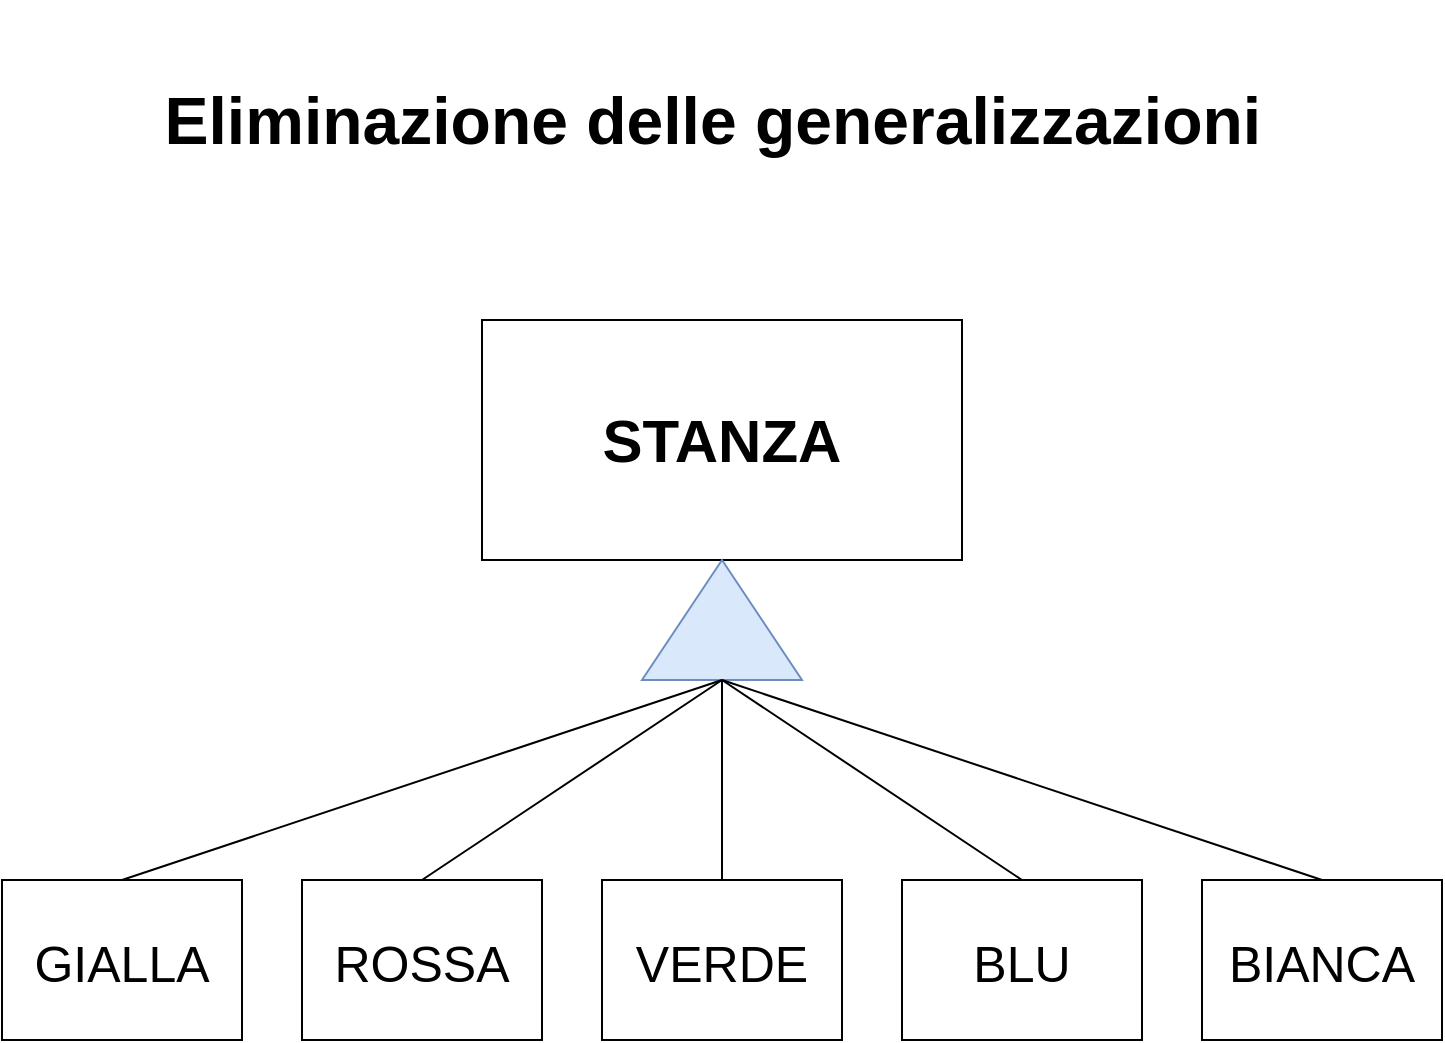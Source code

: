 <mxfile version="20.8.20" type="device" pages="4"><diagram name="Page-1" id="qrgnbnVruDsQ5BpUFDlV"><mxGraphModel dx="914" dy="682" grid="1" gridSize="10" guides="1" tooltips="1" connect="1" arrows="1" fold="1" page="1" pageScale="1" pageWidth="827" pageHeight="1169" math="0" shadow="0"><root><mxCell id="0"/><mxCell id="1" parent="0"/><mxCell id="Mf8e0CF9A1NFDfH1SVFF-1" value="" style="rounded=0;whiteSpace=wrap;html=1;" vertex="1" parent="1"><mxGeometry x="280" y="240" width="240" height="120" as="geometry"/></mxCell><mxCell id="Mf8e0CF9A1NFDfH1SVFF-2" value="" style="rounded=0;whiteSpace=wrap;html=1;" vertex="1" parent="1"><mxGeometry x="40" y="520" width="120" height="80" as="geometry"/></mxCell><mxCell id="Mf8e0CF9A1NFDfH1SVFF-4" value="" style="triangle;whiteSpace=wrap;html=1;rotation=-90;fillColor=#dae8fc;strokeColor=#6c8ebf;" vertex="1" parent="1"><mxGeometry x="370" y="350" width="60" height="80" as="geometry"/></mxCell><mxCell id="Mf8e0CF9A1NFDfH1SVFF-5" value="" style="rounded=0;whiteSpace=wrap;html=1;" vertex="1" parent="1"><mxGeometry x="340" y="520" width="120" height="80" as="geometry"/></mxCell><mxCell id="Mf8e0CF9A1NFDfH1SVFF-6" value="" style="rounded=0;whiteSpace=wrap;html=1;" vertex="1" parent="1"><mxGeometry x="490" y="520" width="120" height="80" as="geometry"/></mxCell><mxCell id="Mf8e0CF9A1NFDfH1SVFF-7" value="" style="rounded=0;whiteSpace=wrap;html=1;" vertex="1" parent="1"><mxGeometry x="190" y="520" width="120" height="80" as="geometry"/></mxCell><mxCell id="Mf8e0CF9A1NFDfH1SVFF-8" value="" style="rounded=0;whiteSpace=wrap;html=1;" vertex="1" parent="1"><mxGeometry x="640" y="520" width="120" height="80" as="geometry"/></mxCell><mxCell id="Mf8e0CF9A1NFDfH1SVFF-13" value="" style="endArrow=none;html=1;rounded=0;entryX=0;entryY=0.5;entryDx=0;entryDy=0;exitX=0.5;exitY=0;exitDx=0;exitDy=0;" edge="1" parent="1" source="Mf8e0CF9A1NFDfH1SVFF-5" target="Mf8e0CF9A1NFDfH1SVFF-4"><mxGeometry width="50" height="50" relative="1" as="geometry"><mxPoint x="420" y="510" as="sourcePoint"/><mxPoint x="450" y="490" as="targetPoint"/></mxGeometry></mxCell><mxCell id="Mf8e0CF9A1NFDfH1SVFF-14" value="" style="endArrow=none;html=1;rounded=0;exitX=0.5;exitY=0;exitDx=0;exitDy=0;" edge="1" parent="1" source="Mf8e0CF9A1NFDfH1SVFF-8"><mxGeometry width="50" height="50" relative="1" as="geometry"><mxPoint x="400" y="540" as="sourcePoint"/><mxPoint x="400" y="420" as="targetPoint"/></mxGeometry></mxCell><mxCell id="Mf8e0CF9A1NFDfH1SVFF-15" value="" style="endArrow=none;html=1;rounded=0;entryX=0;entryY=0.5;entryDx=0;entryDy=0;exitX=0.5;exitY=0;exitDx=0;exitDy=0;" edge="1" parent="1" source="Mf8e0CF9A1NFDfH1SVFF-6" target="Mf8e0CF9A1NFDfH1SVFF-4"><mxGeometry width="50" height="50" relative="1" as="geometry"><mxPoint x="400" y="540" as="sourcePoint"/><mxPoint x="450" y="490" as="targetPoint"/></mxGeometry></mxCell><mxCell id="Mf8e0CF9A1NFDfH1SVFF-16" value="" style="endArrow=none;html=1;rounded=0;entryX=0;entryY=0.5;entryDx=0;entryDy=0;exitX=0.5;exitY=0;exitDx=0;exitDy=0;" edge="1" parent="1" source="Mf8e0CF9A1NFDfH1SVFF-7" target="Mf8e0CF9A1NFDfH1SVFF-4"><mxGeometry width="50" height="50" relative="1" as="geometry"><mxPoint x="400" y="540" as="sourcePoint"/><mxPoint x="450" y="490" as="targetPoint"/></mxGeometry></mxCell><mxCell id="Mf8e0CF9A1NFDfH1SVFF-17" value="" style="endArrow=none;html=1;rounded=0;entryX=0;entryY=0.5;entryDx=0;entryDy=0;exitX=0.5;exitY=0;exitDx=0;exitDy=0;" edge="1" parent="1" source="Mf8e0CF9A1NFDfH1SVFF-2" target="Mf8e0CF9A1NFDfH1SVFF-4"><mxGeometry width="50" height="50" relative="1" as="geometry"><mxPoint x="320" y="480" as="sourcePoint"/><mxPoint x="450" y="490" as="targetPoint"/></mxGeometry></mxCell><mxCell id="Mf8e0CF9A1NFDfH1SVFF-18" value="STANZA" style="text;html=1;strokeColor=none;fillColor=none;align=center;verticalAlign=middle;whiteSpace=wrap;rounded=0;fontStyle=1;fontSize=30;" vertex="1" parent="1"><mxGeometry x="280" y="240" width="240" height="120" as="geometry"/></mxCell><mxCell id="Mf8e0CF9A1NFDfH1SVFF-19" value="&lt;font style=&quot;font-size: 25px;&quot;&gt;GIALLA&lt;/font&gt;" style="text;html=1;strokeColor=none;fillColor=none;align=center;verticalAlign=middle;whiteSpace=wrap;rounded=0;fontSize=30;" vertex="1" parent="1"><mxGeometry x="40" y="520" width="120" height="80" as="geometry"/></mxCell><mxCell id="Mf8e0CF9A1NFDfH1SVFF-20" value="&lt;font style=&quot;font-size: 25px;&quot;&gt;ROSSA&lt;/font&gt;" style="text;html=1;strokeColor=none;fillColor=none;align=center;verticalAlign=middle;whiteSpace=wrap;rounded=0;fontSize=30;" vertex="1" parent="1"><mxGeometry x="190" y="520" width="120" height="80" as="geometry"/></mxCell><mxCell id="Mf8e0CF9A1NFDfH1SVFF-21" value="&lt;font style=&quot;font-size: 25px;&quot;&gt;VERDE&lt;/font&gt;" style="text;html=1;strokeColor=none;fillColor=none;align=center;verticalAlign=middle;whiteSpace=wrap;rounded=0;fontSize=30;" vertex="1" parent="1"><mxGeometry x="340" y="520" width="120" height="80" as="geometry"/></mxCell><mxCell id="Mf8e0CF9A1NFDfH1SVFF-22" value="&lt;font style=&quot;font-size: 25px;&quot;&gt;BLU&lt;/font&gt;" style="text;html=1;strokeColor=none;fillColor=none;align=center;verticalAlign=middle;whiteSpace=wrap;rounded=0;fontSize=30;" vertex="1" parent="1"><mxGeometry x="490" y="520" width="120" height="80" as="geometry"/></mxCell><mxCell id="Mf8e0CF9A1NFDfH1SVFF-23" value="&lt;font style=&quot;font-size: 25px;&quot;&gt;BIANCA&lt;/font&gt;" style="text;html=1;strokeColor=none;fillColor=none;align=center;verticalAlign=middle;whiteSpace=wrap;rounded=0;fontSize=30;" vertex="1" parent="1"><mxGeometry x="640" y="520" width="120" height="80" as="geometry"/></mxCell><mxCell id="vOEMd1t4c0ezj_1YBJrb-1" value="&lt;b&gt;&lt;font style=&quot;font-size: 33px;&quot;&gt;Eliminazione delle generalizzazioni&amp;nbsp;&lt;/font&gt;&lt;/b&gt;" style="text;html=1;strokeColor=none;fillColor=none;align=center;verticalAlign=middle;whiteSpace=wrap;rounded=0;fontSize=26;" vertex="1" parent="1"><mxGeometry x="40" y="80" width="720" height="120" as="geometry"/></mxCell></root></mxGraphModel></diagram><diagram id="fDi6oG6kX0fb5QOSCuaB" name="Page-2"><mxGraphModel dx="914" dy="682" grid="1" gridSize="10" guides="1" tooltips="1" connect="1" arrows="1" fold="1" page="1" pageScale="1" pageWidth="827" pageHeight="1169" background="none" math="0" shadow="0"><root><mxCell id="0"/><mxCell id="1" parent="0"/><mxCell id="A7_vslFUnxfdTnxlFsx8-1" value="" style="rounded=0;whiteSpace=wrap;html=1;fontSize=25;" vertex="1" parent="1"><mxGeometry x="120" y="240" width="160" height="80" as="geometry"/></mxCell><mxCell id="A7_vslFUnxfdTnxlFsx8-2" value="" style="rounded=0;whiteSpace=wrap;html=1;fontSize=25;" vertex="1" parent="1"><mxGeometry x="120" y="400" width="160" height="80" as="geometry"/></mxCell><mxCell id="A7_vslFUnxfdTnxlFsx8-3" value="" style="rounded=0;whiteSpace=wrap;html=1;fontSize=25;" vertex="1" parent="1"><mxGeometry x="120" y="560" width="160" height="80" as="geometry"/></mxCell><mxCell id="A7_vslFUnxfdTnxlFsx8-4" value="" style="rhombus;whiteSpace=wrap;html=1;fontSize=25;" vertex="1" parent="1"><mxGeometry x="440" y="320" width="160" height="80" as="geometry"/></mxCell><mxCell id="A7_vslFUnxfdTnxlFsx8-5" value="" style="rhombus;whiteSpace=wrap;html=1;fontSize=25;" vertex="1" parent="1"><mxGeometry x="440" y="480" width="160" height="80" as="geometry"/></mxCell><mxCell id="A7_vslFUnxfdTnxlFsx8-6" value="" style="endArrow=none;html=1;rounded=0;fontSize=25;exitX=1;exitY=0.5;exitDx=0;exitDy=0;entryX=0;entryY=0;entryDx=0;entryDy=0;" edge="1" parent="1" source="A7_vslFUnxfdTnxlFsx8-1" target="A7_vslFUnxfdTnxlFsx8-4"><mxGeometry width="50" height="50" relative="1" as="geometry"><mxPoint x="390" y="540" as="sourcePoint"/><mxPoint x="410" y="320" as="targetPoint"/></mxGeometry></mxCell><mxCell id="A7_vslFUnxfdTnxlFsx8-7" value="" style="endArrow=none;html=1;rounded=0;fontSize=25;entryX=0;entryY=1;entryDx=0;entryDy=0;exitX=1;exitY=0.25;exitDx=0;exitDy=0;" edge="1" parent="1" source="A7_vslFUnxfdTnxlFsx8-2" target="A7_vslFUnxfdTnxlFsx8-4"><mxGeometry width="50" height="50" relative="1" as="geometry"><mxPoint x="390" y="540" as="sourcePoint"/><mxPoint x="440" y="490" as="targetPoint"/></mxGeometry></mxCell><mxCell id="A7_vslFUnxfdTnxlFsx8-8" value="" style="endArrow=none;html=1;rounded=0;fontSize=25;exitX=1;exitY=0.75;exitDx=0;exitDy=0;entryX=0;entryY=0;entryDx=0;entryDy=0;" edge="1" parent="1" source="A7_vslFUnxfdTnxlFsx8-2" target="A7_vslFUnxfdTnxlFsx8-5"><mxGeometry width="50" height="50" relative="1" as="geometry"><mxPoint x="390" y="540" as="sourcePoint"/><mxPoint x="440" y="490" as="targetPoint"/></mxGeometry></mxCell><mxCell id="A7_vslFUnxfdTnxlFsx8-10" value="" style="rounded=0;whiteSpace=wrap;html=1;fontSize=25;" vertex="1" parent="1"><mxGeometry x="120" y="720" width="160" height="80" as="geometry"/></mxCell><mxCell id="A7_vslFUnxfdTnxlFsx8-11" value="" style="rhombus;whiteSpace=wrap;html=1;fontSize=25;" vertex="1" parent="1"><mxGeometry x="440" y="640" width="160" height="80" as="geometry"/></mxCell><mxCell id="A7_vslFUnxfdTnxlFsx8-12" value="" style="endArrow=none;html=1;rounded=0;fontSize=25;exitX=1;exitY=0.5;exitDx=0;exitDy=0;entryX=0;entryY=1;entryDx=0;entryDy=0;" edge="1" parent="1" source="A7_vslFUnxfdTnxlFsx8-10" target="A7_vslFUnxfdTnxlFsx8-11"><mxGeometry width="50" height="50" relative="1" as="geometry"><mxPoint x="390" y="640" as="sourcePoint"/><mxPoint x="440" y="730" as="targetPoint"/></mxGeometry></mxCell><mxCell id="A7_vslFUnxfdTnxlFsx8-13" value="" style="endArrow=none;html=1;rounded=0;fontSize=25;exitX=1;exitY=0.75;exitDx=0;exitDy=0;entryX=0;entryY=0;entryDx=0;entryDy=0;" edge="1" parent="1" source="A7_vslFUnxfdTnxlFsx8-3" target="A7_vslFUnxfdTnxlFsx8-11"><mxGeometry width="50" height="50" relative="1" as="geometry"><mxPoint x="390" y="640" as="sourcePoint"/><mxPoint x="440" y="590" as="targetPoint"/></mxGeometry></mxCell><mxCell id="A7_vslFUnxfdTnxlFsx8-14" value="" style="endArrow=none;html=1;rounded=0;fontSize=25;entryX=0;entryY=1;entryDx=0;entryDy=0;exitX=1;exitY=0.25;exitDx=0;exitDy=0;" edge="1" parent="1" source="A7_vslFUnxfdTnxlFsx8-3" target="A7_vslFUnxfdTnxlFsx8-5"><mxGeometry width="50" height="50" relative="1" as="geometry"><mxPoint x="390" y="640" as="sourcePoint"/><mxPoint x="440" y="590" as="targetPoint"/></mxGeometry></mxCell><mxCell id="A7_vslFUnxfdTnxlFsx8-15" value="&lt;font style=&quot;font-size: 15px;&quot;&gt;Realizzazione&lt;br&gt;&lt;/font&gt;" style="text;html=1;strokeColor=none;fillColor=none;align=center;verticalAlign=middle;whiteSpace=wrap;rounded=0;fontSize=25;" vertex="1" parent="1"><mxGeometry x="490" y="660" width="60" height="30" as="geometry"/></mxCell><mxCell id="A7_vslFUnxfdTnxlFsx8-16" value="&lt;span style=&quot;font-size: 15px;&quot;&gt;Esposizione&lt;/span&gt;" style="text;html=1;strokeColor=none;fillColor=none;align=center;verticalAlign=middle;whiteSpace=wrap;rounded=0;fontSize=25;" vertex="1" parent="1"><mxGeometry x="490" y="500" width="60" height="30" as="geometry"/></mxCell><mxCell id="A7_vslFUnxfdTnxlFsx8-17" value="&lt;font style=&quot;font-size: 16px;&quot;&gt;Svolgimento&lt;/font&gt;" style="text;html=1;strokeColor=none;fillColor=none;align=center;verticalAlign=middle;whiteSpace=wrap;rounded=0;fontSize=25;" vertex="1" parent="1"><mxGeometry x="490" y="340" width="60" height="30" as="geometry"/></mxCell><mxCell id="A7_vslFUnxfdTnxlFsx8-18" value="Autore" style="text;html=1;strokeColor=none;fillColor=none;align=center;verticalAlign=middle;whiteSpace=wrap;rounded=0;fontSize=25;" vertex="1" parent="1"><mxGeometry x="170" y="745" width="60" height="30" as="geometry"/></mxCell><mxCell id="A7_vslFUnxfdTnxlFsx8-19" value="Opera" style="text;html=1;strokeColor=none;fillColor=none;align=center;verticalAlign=middle;whiteSpace=wrap;rounded=0;fontSize=25;" vertex="1" parent="1"><mxGeometry x="170" y="585" width="60" height="30" as="geometry"/></mxCell><mxCell id="A7_vslFUnxfdTnxlFsx8-20" value="Mostra" style="text;html=1;strokeColor=none;fillColor=none;align=center;verticalAlign=middle;whiteSpace=wrap;rounded=0;fontSize=25;" vertex="1" parent="1"><mxGeometry x="170" y="425" width="60" height="30" as="geometry"/></mxCell><mxCell id="A7_vslFUnxfdTnxlFsx8-21" value="Stanza" style="text;html=1;strokeColor=none;fillColor=none;align=center;verticalAlign=middle;whiteSpace=wrap;rounded=0;fontSize=25;" vertex="1" parent="1"><mxGeometry x="170" y="265" width="60" height="30" as="geometry"/></mxCell><mxCell id="A7_vslFUnxfdTnxlFsx8-22" value="(1,N)" style="text;html=1;strokeColor=none;fillColor=none;align=center;verticalAlign=middle;whiteSpace=wrap;rounded=0;fontSize=15;rotation=15;" vertex="1" parent="1"><mxGeometry x="370" y="280" width="60" height="30" as="geometry"/></mxCell><mxCell id="A7_vslFUnxfdTnxlFsx8-23" value="(1,N)" style="text;html=1;strokeColor=none;fillColor=none;align=center;verticalAlign=middle;whiteSpace=wrap;rounded=0;fontSize=15;rotation=-15;" vertex="1" parent="1"><mxGeometry x="350" y="700" width="60" height="30" as="geometry"/></mxCell><mxCell id="A7_vslFUnxfdTnxlFsx8-24" value="(1,1)" style="text;html=1;strokeColor=none;fillColor=none;align=center;verticalAlign=middle;whiteSpace=wrap;rounded=0;fontSize=15;rotation=15;" vertex="1" parent="1"><mxGeometry x="360" y="610" width="60" height="30" as="geometry"/></mxCell><mxCell id="A7_vslFUnxfdTnxlFsx8-25" value="(1,N)" style="text;html=1;strokeColor=none;fillColor=none;align=center;verticalAlign=middle;whiteSpace=wrap;rounded=0;fontSize=15;rotation=-15;" vertex="1" parent="1"><mxGeometry x="340" y="530" width="60" height="30" as="geometry"/></mxCell><mxCell id="A7_vslFUnxfdTnxlFsx8-26" value="(1,N)" style="text;html=1;strokeColor=none;fillColor=none;align=center;verticalAlign=middle;whiteSpace=wrap;rounded=0;fontSize=15;rotation=15;" vertex="1" parent="1"><mxGeometry x="370" y="450" width="60" height="30" as="geometry"/></mxCell><mxCell id="A7_vslFUnxfdTnxlFsx8-27" value="(1,5)" style="text;html=1;strokeColor=none;fillColor=none;align=center;verticalAlign=middle;whiteSpace=wrap;rounded=0;fontSize=15;rotation=-15;" vertex="1" parent="1"><mxGeometry x="340" y="370" width="60" height="30" as="geometry"/></mxCell><mxCell id="A7_vslFUnxfdTnxlFsx8-29" value="Modello Entità - Relazione" style="text;html=1;strokeColor=none;fillColor=none;align=center;verticalAlign=middle;whiteSpace=wrap;rounded=0;fontSize=26;fontStyle=1" vertex="1" parent="1"><mxGeometry x="120" y="80" width="480" height="80" as="geometry"/></mxCell></root></mxGraphModel></diagram><diagram id="AZhzqRCSjvuF4nYuXbaP" name="Page-3"><mxGraphModel dx="1828" dy="1364" grid="1" gridSize="10" guides="1" tooltips="1" connect="1" arrows="1" fold="1" page="1" pageScale="1" pageWidth="827" pageHeight="1169" math="0" shadow="0"><root><mxCell id="0"/><mxCell id="1" parent="0"/><mxCell id="3zi7gh_GhvBaJH77toEs-1" value="&lt;font style=&quot;font-size: 16px;&quot;&gt;Stanza&lt;/font&gt;" style="rounded=0;whiteSpace=wrap;html=1;fontSize=33;" vertex="1" parent="1"><mxGeometry x="120" y="160" width="200" height="120" as="geometry"/></mxCell><mxCell id="3zi7gh_GhvBaJH77toEs-3" value="" style="endArrow=none;html=1;rounded=0;fontSize=33;fontStyle=1" edge="1" parent="1"><mxGeometry width="50" height="50" relative="1" as="geometry"><mxPoint x="160" y="160" as="sourcePoint"/><mxPoint x="160" y="120" as="targetPoint"/></mxGeometry></mxCell><mxCell id="3zi7gh_GhvBaJH77toEs-5" value="" style="endArrow=none;html=1;rounded=0;fontSize=33;exitX=0.2;exitY=0;exitDx=0;exitDy=0;exitPerimeter=0;" edge="1" parent="1" source="3zi7gh_GhvBaJH77toEs-1"><mxGeometry width="50" height="50" relative="1" as="geometry"><mxPoint x="370" y="350" as="sourcePoint"/><mxPoint x="160" y="120" as="targetPoint"/></mxGeometry></mxCell><mxCell id="3zi7gh_GhvBaJH77toEs-8" value="" style="verticalLabelPosition=bottom;shadow=0;dashed=0;align=center;html=1;verticalAlign=top;shape=mxgraph.electrical.transmission.testPoint;labelBackgroundColor=none;fontSize=33;" vertex="1" parent="1"><mxGeometry x="240" y="120" width="10" height="40" as="geometry"/></mxCell><mxCell id="3zi7gh_GhvBaJH77toEs-9" value="&lt;font style=&quot;font-size: 17px;&quot;&gt;idStanza&lt;/font&gt;" style="text;html=1;align=center;verticalAlign=middle;resizable=0;points=[];autosize=1;strokeColor=none;fillColor=none;fontSize=33;" vertex="1" parent="1"><mxGeometry x="200" y="70" width="90" height="50" as="geometry"/></mxCell><mxCell id="3zi7gh_GhvBaJH77toEs-10" value="Nome" style="text;html=1;align=center;verticalAlign=middle;resizable=0;points=[];autosize=1;strokeColor=none;fillColor=none;fontSize=17;" vertex="1" parent="1"><mxGeometry x="120" y="90" width="70" height="30" as="geometry"/></mxCell><mxCell id="3zi7gh_GhvBaJH77toEs-11" value="Occupazione" style="rhombus;whiteSpace=wrap;html=1;labelBackgroundColor=none;fontSize=16;" vertex="1" parent="1"><mxGeometry x="440" y="160" width="200" height="120" as="geometry"/></mxCell><mxCell id="3zi7gh_GhvBaJH77toEs-12" value="Mostra" style="rounded=0;whiteSpace=wrap;html=1;labelBackgroundColor=none;fontSize=16;" vertex="1" parent="1"><mxGeometry x="440" y="400" width="200" height="120" as="geometry"/></mxCell><mxCell id="3zi7gh_GhvBaJH77toEs-13" value="Esposizione" style="rhombus;whiteSpace=wrap;html=1;labelBackgroundColor=none;fontSize=16;" vertex="1" parent="1"><mxGeometry x="440" y="640" width="200" height="120" as="geometry"/></mxCell><mxCell id="3zi7gh_GhvBaJH77toEs-14" value="Autore" style="rounded=0;whiteSpace=wrap;html=1;labelBackgroundColor=none;fontSize=16;" vertex="1" parent="1"><mxGeometry x="120" y="400" width="200" height="120" as="geometry"/></mxCell><mxCell id="3zi7gh_GhvBaJH77toEs-15" value="Opera" style="rounded=0;whiteSpace=wrap;html=1;labelBackgroundColor=none;fontSize=16;" vertex="1" parent="1"><mxGeometry x="440" y="880" width="200" height="120" as="geometry"/></mxCell><mxCell id="3zi7gh_GhvBaJH77toEs-16" value="Realizzazione" style="rhombus;whiteSpace=wrap;html=1;labelBackgroundColor=none;fontSize=16;" vertex="1" parent="1"><mxGeometry x="120" y="880" width="200" height="120" as="geometry"/></mxCell><mxCell id="3zi7gh_GhvBaJH77toEs-19" value="" style="endArrow=none;html=1;rounded=0;fontSize=16;" edge="1" parent="1"><mxGeometry width="50" height="50" relative="1" as="geometry"><mxPoint x="154.86" y="400" as="sourcePoint"/><mxPoint x="154.86" y="360" as="targetPoint"/></mxGeometry></mxCell><mxCell id="3zi7gh_GhvBaJH77toEs-20" value="Nome" style="text;html=1;strokeColor=none;fillColor=none;align=center;verticalAlign=middle;whiteSpace=wrap;rounded=0;fontSize=16;" vertex="1" parent="1"><mxGeometry x="125" y="330" width="60" height="30" as="geometry"/></mxCell><mxCell id="3zi7gh_GhvBaJH77toEs-21" value="AnnoNascita" style="text;html=1;strokeColor=none;fillColor=none;align=center;verticalAlign=middle;whiteSpace=wrap;rounded=0;fontSize=16;" vertex="1" parent="1"><mxGeometry x="290" y="330" width="60" height="30" as="geometry"/></mxCell><mxCell id="3zi7gh_GhvBaJH77toEs-22" value="Cognome" style="text;html=1;strokeColor=none;fillColor=none;align=center;verticalAlign=middle;whiteSpace=wrap;rounded=0;fontSize=16;" vertex="1" parent="1"><mxGeometry x="190" y="330" width="60" height="30" as="geometry"/></mxCell><mxCell id="3zi7gh_GhvBaJH77toEs-23" value="LuogoNascita" style="text;html=1;strokeColor=none;fillColor=none;align=center;verticalAlign=middle;whiteSpace=wrap;rounded=0;fontSize=16;" vertex="1" parent="1"><mxGeometry x="125" y="560" width="60" height="30" as="geometry"/></mxCell><mxCell id="3zi7gh_GhvBaJH77toEs-24" value="Biografia" style="text;html=1;strokeColor=none;fillColor=none;align=center;verticalAlign=middle;whiteSpace=wrap;rounded=0;fontSize=16;" vertex="1" parent="1"><mxGeometry x="10" y="460" width="60" height="30" as="geometry"/></mxCell><mxCell id="3zi7gh_GhvBaJH77toEs-25" value="idAutore" style="text;html=1;strokeColor=none;fillColor=none;align=center;verticalAlign=middle;whiteSpace=wrap;rounded=0;fontSize=16;" vertex="1" parent="1"><mxGeometry x="353" y="440" width="60" height="30" as="geometry"/></mxCell><mxCell id="3zi7gh_GhvBaJH77toEs-27" value="" style="endArrow=none;html=1;rounded=0;fontSize=16;entryX=0.5;entryY=1;entryDx=0;entryDy=0;exitX=0.5;exitY=0;exitDx=0;exitDy=0;" edge="1" parent="1" source="3zi7gh_GhvBaJH77toEs-14" target="3zi7gh_GhvBaJH77toEs-22"><mxGeometry width="50" height="50" relative="1" as="geometry"><mxPoint x="270" y="440" as="sourcePoint"/><mxPoint x="320" y="390" as="targetPoint"/></mxGeometry></mxCell><mxCell id="3zi7gh_GhvBaJH77toEs-28" value="" style="endArrow=none;html=1;rounded=0;fontSize=16;entryX=0.25;entryY=1;entryDx=0;entryDy=0;exitX=0.926;exitY=-0.005;exitDx=0;exitDy=0;exitPerimeter=0;" edge="1" parent="1" source="3zi7gh_GhvBaJH77toEs-14" target="3zi7gh_GhvBaJH77toEs-21"><mxGeometry width="50" height="50" relative="1" as="geometry"><mxPoint x="270" y="440" as="sourcePoint"/><mxPoint x="320" y="390" as="targetPoint"/></mxGeometry></mxCell><mxCell id="3zi7gh_GhvBaJH77toEs-29" value="" style="endArrow=none;html=1;rounded=0;fontSize=16;" edge="1" parent="1"><mxGeometry width="50" height="50" relative="1" as="geometry"><mxPoint x="80" y="480" as="sourcePoint"/><mxPoint x="120" y="480" as="targetPoint"/></mxGeometry></mxCell><mxCell id="3zi7gh_GhvBaJH77toEs-30" value="" style="verticalLabelPosition=bottom;shadow=0;dashed=0;align=center;html=1;verticalAlign=top;shape=mxgraph.electrical.transmission.testPoint;labelBackgroundColor=none;fontSize=16;direction=south;" vertex="1" parent="1"><mxGeometry x="320" y="457.5" width="30" height="5" as="geometry"/></mxCell><mxCell id="3zi7gh_GhvBaJH77toEs-31" value="" style="endArrow=none;html=1;rounded=0;fontSize=16;entryX=0.195;entryY=0.992;entryDx=0;entryDy=0;entryPerimeter=0;" edge="1" parent="1" target="3zi7gh_GhvBaJH77toEs-14"><mxGeometry width="50" height="50" relative="1" as="geometry"><mxPoint x="160" y="560" as="sourcePoint"/><mxPoint x="380" y="430" as="targetPoint"/></mxGeometry></mxCell><mxCell id="3zi7gh_GhvBaJH77toEs-32" value="" style="verticalLabelPosition=bottom;shadow=0;dashed=0;align=center;html=1;verticalAlign=top;shape=mxgraph.electrical.transmission.testPoint;labelBackgroundColor=none;fontSize=16;" vertex="1" parent="1"><mxGeometry x="450" y="840" width="10" height="40" as="geometry"/></mxCell><mxCell id="3zi7gh_GhvBaJH77toEs-33" value="idOpera" style="text;html=1;align=center;verticalAlign=middle;resizable=0;points=[];autosize=1;strokeColor=none;fillColor=none;fontSize=16;" vertex="1" parent="1"><mxGeometry x="415" y="810" width="80" height="30" as="geometry"/></mxCell><mxCell id="3zi7gh_GhvBaJH77toEs-34" value="" style="endArrow=none;html=1;rounded=0;fontSize=16;" edge="1" parent="1"><mxGeometry width="50" height="50" relative="1" as="geometry"><mxPoint x="600" y="880" as="sourcePoint"/><mxPoint x="600" y="840" as="targetPoint"/></mxGeometry></mxCell><mxCell id="3zi7gh_GhvBaJH77toEs-35" value="Titolo" style="text;html=1;align=center;verticalAlign=middle;resizable=0;points=[];autosize=1;strokeColor=none;fillColor=none;fontSize=16;" vertex="1" parent="1"><mxGeometry x="570" y="815" width="60" height="30" as="geometry"/></mxCell><mxCell id="3zi7gh_GhvBaJH77toEs-36" value="" style="endArrow=none;html=1;rounded=0;fontSize=16;exitX=0;exitY=0.917;exitDx=0;exitDy=0;exitPerimeter=0;" edge="1" parent="1" source="3zi7gh_GhvBaJH77toEs-15"><mxGeometry width="50" height="50" relative="1" as="geometry"><mxPoint x="450" y="930" as="sourcePoint"/><mxPoint x="410" y="990" as="targetPoint"/></mxGeometry></mxCell><mxCell id="3zi7gh_GhvBaJH77toEs-37" value="Anno" style="text;html=1;strokeColor=none;fillColor=none;align=center;verticalAlign=middle;whiteSpace=wrap;rounded=0;fontSize=16;" vertex="1" parent="1"><mxGeometry x="355" y="970" width="60" height="30" as="geometry"/></mxCell><mxCell id="3zi7gh_GhvBaJH77toEs-38" value="" style="endArrow=none;html=1;rounded=0;fontSize=16;exitX=0.25;exitY=1;exitDx=0;exitDy=0;" edge="1" parent="1" source="3zi7gh_GhvBaJH77toEs-15"><mxGeometry width="50" height="50" relative="1" as="geometry"><mxPoint x="450" y="930" as="sourcePoint"/><mxPoint x="490" y="1030" as="targetPoint"/></mxGeometry></mxCell><mxCell id="3zi7gh_GhvBaJH77toEs-39" value="Descrizione&amp;nbsp;" style="text;html=1;align=center;verticalAlign=middle;resizable=0;points=[];autosize=1;strokeColor=none;fillColor=none;fontSize=16;" vertex="1" parent="1"><mxGeometry x="435" y="1025" width="110" height="30" as="geometry"/></mxCell><mxCell id="3zi7gh_GhvBaJH77toEs-40" value="" style="endArrow=none;html=1;rounded=0;fontSize=16;exitX=0.75;exitY=1;exitDx=0;exitDy=0;" edge="1" parent="1" source="3zi7gh_GhvBaJH77toEs-15"><mxGeometry width="50" height="50" relative="1" as="geometry"><mxPoint x="450" y="990" as="sourcePoint"/><mxPoint x="590" y="1020" as="targetPoint"/></mxGeometry></mxCell><mxCell id="3zi7gh_GhvBaJH77toEs-41" value="Immagine" style="text;html=1;strokeColor=none;fillColor=none;align=center;verticalAlign=middle;whiteSpace=wrap;rounded=0;fontSize=16;" vertex="1" parent="1"><mxGeometry x="560" y="1020" width="60" height="30" as="geometry"/></mxCell><mxCell id="3zi7gh_GhvBaJH77toEs-42" value="" style="verticalLabelPosition=bottom;shadow=0;dashed=0;align=center;html=1;verticalAlign=top;shape=mxgraph.electrical.transmission.testPoint;labelBackgroundColor=none;fontSize=16;" vertex="1" parent="1"><mxGeometry x="620" y="370" width="10" height="30" as="geometry"/></mxCell><mxCell id="3zi7gh_GhvBaJH77toEs-43" value="idMostra" style="text;html=1;align=center;verticalAlign=middle;resizable=0;points=[];autosize=1;strokeColor=none;fillColor=none;fontSize=16;" vertex="1" parent="1"><mxGeometry x="585" y="330" width="80" height="30" as="geometry"/></mxCell><mxCell id="3zi7gh_GhvBaJH77toEs-44" value="" style="endArrow=none;html=1;rounded=0;fontSize=16;exitX=0.25;exitY=0;exitDx=0;exitDy=0;" edge="1" parent="1" source="3zi7gh_GhvBaJH77toEs-12"><mxGeometry width="50" height="50" relative="1" as="geometry"><mxPoint x="450" y="430" as="sourcePoint"/><mxPoint x="490" y="380" as="targetPoint"/></mxGeometry></mxCell><mxCell id="3zi7gh_GhvBaJH77toEs-45" value="Titolo" style="text;html=1;align=center;verticalAlign=middle;resizable=0;points=[];autosize=1;strokeColor=none;fillColor=none;fontSize=16;" vertex="1" parent="1"><mxGeometry x="460" y="350" width="60" height="30" as="geometry"/></mxCell><mxCell id="3zi7gh_GhvBaJH77toEs-46" value="Tipo" style="text;html=1;strokeColor=none;fillColor=none;align=center;verticalAlign=middle;whiteSpace=wrap;rounded=0;fontSize=16;" vertex="1" parent="1"><mxGeometry x="440" y="540" width="60" height="30" as="geometry"/></mxCell><mxCell id="3zi7gh_GhvBaJH77toEs-47" value="Descrizione" style="text;html=1;align=center;verticalAlign=middle;resizable=0;points=[];autosize=1;strokeColor=none;fillColor=none;fontSize=16;" vertex="1" parent="1"><mxGeometry x="570" y="540" width="110" height="30" as="geometry"/></mxCell><mxCell id="3zi7gh_GhvBaJH77toEs-48" value="Orario" style="text;html=1;strokeColor=none;fillColor=none;align=center;verticalAlign=middle;whiteSpace=wrap;rounded=0;fontSize=16;" vertex="1" parent="1"><mxGeometry x="660" y="445" width="60" height="30" as="geometry"/></mxCell><mxCell id="3zi7gh_GhvBaJH77toEs-49" value="" style="endArrow=none;html=1;rounded=0;fontSize=16;entryX=0;entryY=0.5;entryDx=0;entryDy=0;" edge="1" parent="1" target="3zi7gh_GhvBaJH77toEs-12"><mxGeometry width="50" height="50" relative="1" as="geometry"><mxPoint x="420" y="460" as="sourcePoint"/><mxPoint x="620" y="470" as="targetPoint"/></mxGeometry></mxCell><mxCell id="3zi7gh_GhvBaJH77toEs-50" value="" style="endArrow=none;html=1;rounded=0;fontSize=16;exitX=0.5;exitY=0;exitDx=0;exitDy=0;" edge="1" parent="1" source="3zi7gh_GhvBaJH77toEs-46"><mxGeometry width="50" height="50" relative="1" as="geometry"><mxPoint x="570" y="520" as="sourcePoint"/><mxPoint x="470" y="520" as="targetPoint"/></mxGeometry></mxCell><mxCell id="3zi7gh_GhvBaJH77toEs-51" value="" style="endArrow=none;html=1;rounded=0;fontSize=16;" edge="1" parent="1"><mxGeometry width="50" height="50" relative="1" as="geometry"><mxPoint x="630" y="520" as="sourcePoint"/><mxPoint x="630" y="540" as="targetPoint"/></mxGeometry></mxCell><mxCell id="3zi7gh_GhvBaJH77toEs-52" value="" style="endArrow=none;html=1;rounded=0;fontSize=16;entryX=0;entryY=0.5;entryDx=0;entryDy=0;exitX=1;exitY=0.5;exitDx=0;exitDy=0;" edge="1" parent="1" source="3zi7gh_GhvBaJH77toEs-12" target="3zi7gh_GhvBaJH77toEs-48"><mxGeometry width="50" height="50" relative="1" as="geometry"><mxPoint x="570" y="520" as="sourcePoint"/><mxPoint x="620" y="470" as="targetPoint"/></mxGeometry></mxCell><mxCell id="3zi7gh_GhvBaJH77toEs-53" value="" style="endArrow=none;html=1;rounded=0;fontSize=16;exitX=0.5;exitY=0;exitDx=0;exitDy=0;entryX=0.5;entryY=1;entryDx=0;entryDy=0;" edge="1" parent="1" source="3zi7gh_GhvBaJH77toEs-13" target="3zi7gh_GhvBaJH77toEs-12"><mxGeometry width="50" height="50" relative="1" as="geometry"><mxPoint x="470" y="520" as="sourcePoint"/><mxPoint x="520" y="470" as="targetPoint"/></mxGeometry></mxCell><mxCell id="3zi7gh_GhvBaJH77toEs-54" value="" style="endArrow=none;html=1;rounded=0;fontSize=16;exitX=0.5;exitY=1;exitDx=0;exitDy=0;entryX=0.5;entryY=0;entryDx=0;entryDy=0;" edge="1" parent="1" source="3zi7gh_GhvBaJH77toEs-11" target="3zi7gh_GhvBaJH77toEs-12"><mxGeometry width="50" height="50" relative="1" as="geometry"><mxPoint x="470" y="380" as="sourcePoint"/><mxPoint x="520" y="330" as="targetPoint"/></mxGeometry></mxCell><mxCell id="3zi7gh_GhvBaJH77toEs-55" value="" style="endArrow=none;html=1;rounded=0;fontSize=16;entryX=0;entryY=0.5;entryDx=0;entryDy=0;exitX=1;exitY=0.5;exitDx=0;exitDy=0;" edge="1" parent="1" source="3zi7gh_GhvBaJH77toEs-1" target="3zi7gh_GhvBaJH77toEs-11"><mxGeometry width="50" height="50" relative="1" as="geometry"><mxPoint x="470" y="220" as="sourcePoint"/><mxPoint x="520" y="170" as="targetPoint"/></mxGeometry></mxCell><mxCell id="3zi7gh_GhvBaJH77toEs-57" value="" style="endArrow=none;html=1;rounded=0;fontSize=16;entryX=0.5;entryY=1;entryDx=0;entryDy=0;exitX=0.5;exitY=0;exitDx=0;exitDy=0;" edge="1" parent="1" source="3zi7gh_GhvBaJH77toEs-15" target="3zi7gh_GhvBaJH77toEs-13"><mxGeometry width="50" height="50" relative="1" as="geometry"><mxPoint x="370" y="900" as="sourcePoint"/><mxPoint x="420" y="850" as="targetPoint"/></mxGeometry></mxCell><mxCell id="3zi7gh_GhvBaJH77toEs-58" value="" style="endArrow=none;html=1;rounded=0;fontSize=16;entryX=0;entryY=0.5;entryDx=0;entryDy=0;exitX=1;exitY=0.5;exitDx=0;exitDy=0;" edge="1" parent="1" source="3zi7gh_GhvBaJH77toEs-16" target="3zi7gh_GhvBaJH77toEs-15"><mxGeometry width="50" height="50" relative="1" as="geometry"><mxPoint x="370" y="940" as="sourcePoint"/><mxPoint x="420" y="890" as="targetPoint"/></mxGeometry></mxCell><mxCell id="3zi7gh_GhvBaJH77toEs-59" value="" style="endArrow=none;html=1;rounded=0;fontSize=16;exitX=0.5;exitY=0;exitDx=0;exitDy=0;entryX=0.5;entryY=1;entryDx=0;entryDy=0;" edge="1" parent="1" source="3zi7gh_GhvBaJH77toEs-16" target="3zi7gh_GhvBaJH77toEs-14"><mxGeometry width="50" height="50" relative="1" as="geometry"><mxPoint x="370" y="820" as="sourcePoint"/><mxPoint x="420" y="770" as="targetPoint"/></mxGeometry></mxCell><mxCell id="3zi7gh_GhvBaJH77toEs-60" value="&lt;b&gt;Schema Concettuale&lt;/b&gt;" style="text;html=1;align=center;verticalAlign=middle;resizable=0;points=[];autosize=1;strokeColor=none;fillColor=none;fontSize=16;" vertex="1" parent="1"><mxGeometry x="290" y="20" width="180" height="30" as="geometry"/></mxCell></root></mxGraphModel></diagram><diagram id="hGEPinD0QFeozLLZHhzx" name="Page-4"><mxGraphModel dx="914" dy="682" grid="1" gridSize="10" guides="1" tooltips="1" connect="1" arrows="1" fold="1" page="1" pageScale="1" pageWidth="827" pageHeight="1169" math="0" shadow="0"><root><mxCell id="0"/><mxCell id="1" parent="0"/><mxCell id="zAW_gwOqCYqwh_vzCG9B-1" value="&lt;b&gt;Schema logico&lt;/b&gt;" style="text;html=1;strokeColor=none;fillColor=none;align=center;verticalAlign=middle;whiteSpace=wrap;rounded=0;fontSize=16;" vertex="1" parent="1"><mxGeometry x="280" y="40" width="280" height="40" as="geometry"/></mxCell><mxCell id="zAW_gwOqCYqwh_vzCG9B-2" value="Mostra(idMostra,Titolo,Tipo,Descrizione,Orario)" style="text;html=1;strokeColor=none;fillColor=none;align=left;verticalAlign=middle;whiteSpace=wrap;rounded=0;fontSize=16;" vertex="1" parent="1"><mxGeometry x="80" y="240" width="520" height="40" as="geometry"/></mxCell><mxCell id="zAW_gwOqCYqwh_vzCG9B-3" value="Stanza(idStanza,Nome)" style="text;html=1;strokeColor=none;fillColor=none;align=left;verticalAlign=middle;whiteSpace=wrap;rounded=0;fontSize=16;" vertex="1" parent="1"><mxGeometry x="80" y="200" width="520" height="40" as="geometry"/></mxCell><mxCell id="zAW_gwOqCYqwh_vzCG9B-4" value="Opera(idOpera,Titolo,Anno,Immagine,Descrizione,CodAutore)" style="text;html=1;strokeColor=none;fillColor=none;align=left;verticalAlign=middle;whiteSpace=wrap;rounded=0;fontSize=16;" vertex="1" parent="1"><mxGeometry x="80" y="280" width="520" height="40" as="geometry"/></mxCell><mxCell id="zAW_gwOqCYqwh_vzCG9B-5" value="Autore(idAutore,Nome,Cognome,AnnoNascita,LuogoNascita,Biografia)" style="text;html=1;strokeColor=none;fillColor=none;align=left;verticalAlign=middle;whiteSpace=wrap;rounded=0;fontSize=16;" vertex="1" parent="1"><mxGeometry x="80" y="320" width="520" height="40" as="geometry"/></mxCell><mxCell id="zAW_gwOqCYqwh_vzCG9B-6" value="Occupazione(idOccupazione,codOpera,codMostra,codStanza)" style="text;html=1;strokeColor=none;fillColor=none;align=left;verticalAlign=middle;whiteSpace=wrap;rounded=0;fontSize=16;" vertex="1" parent="1"><mxGeometry x="80" y="360" width="520" height="40" as="geometry"/></mxCell></root></mxGraphModel></diagram></mxfile>